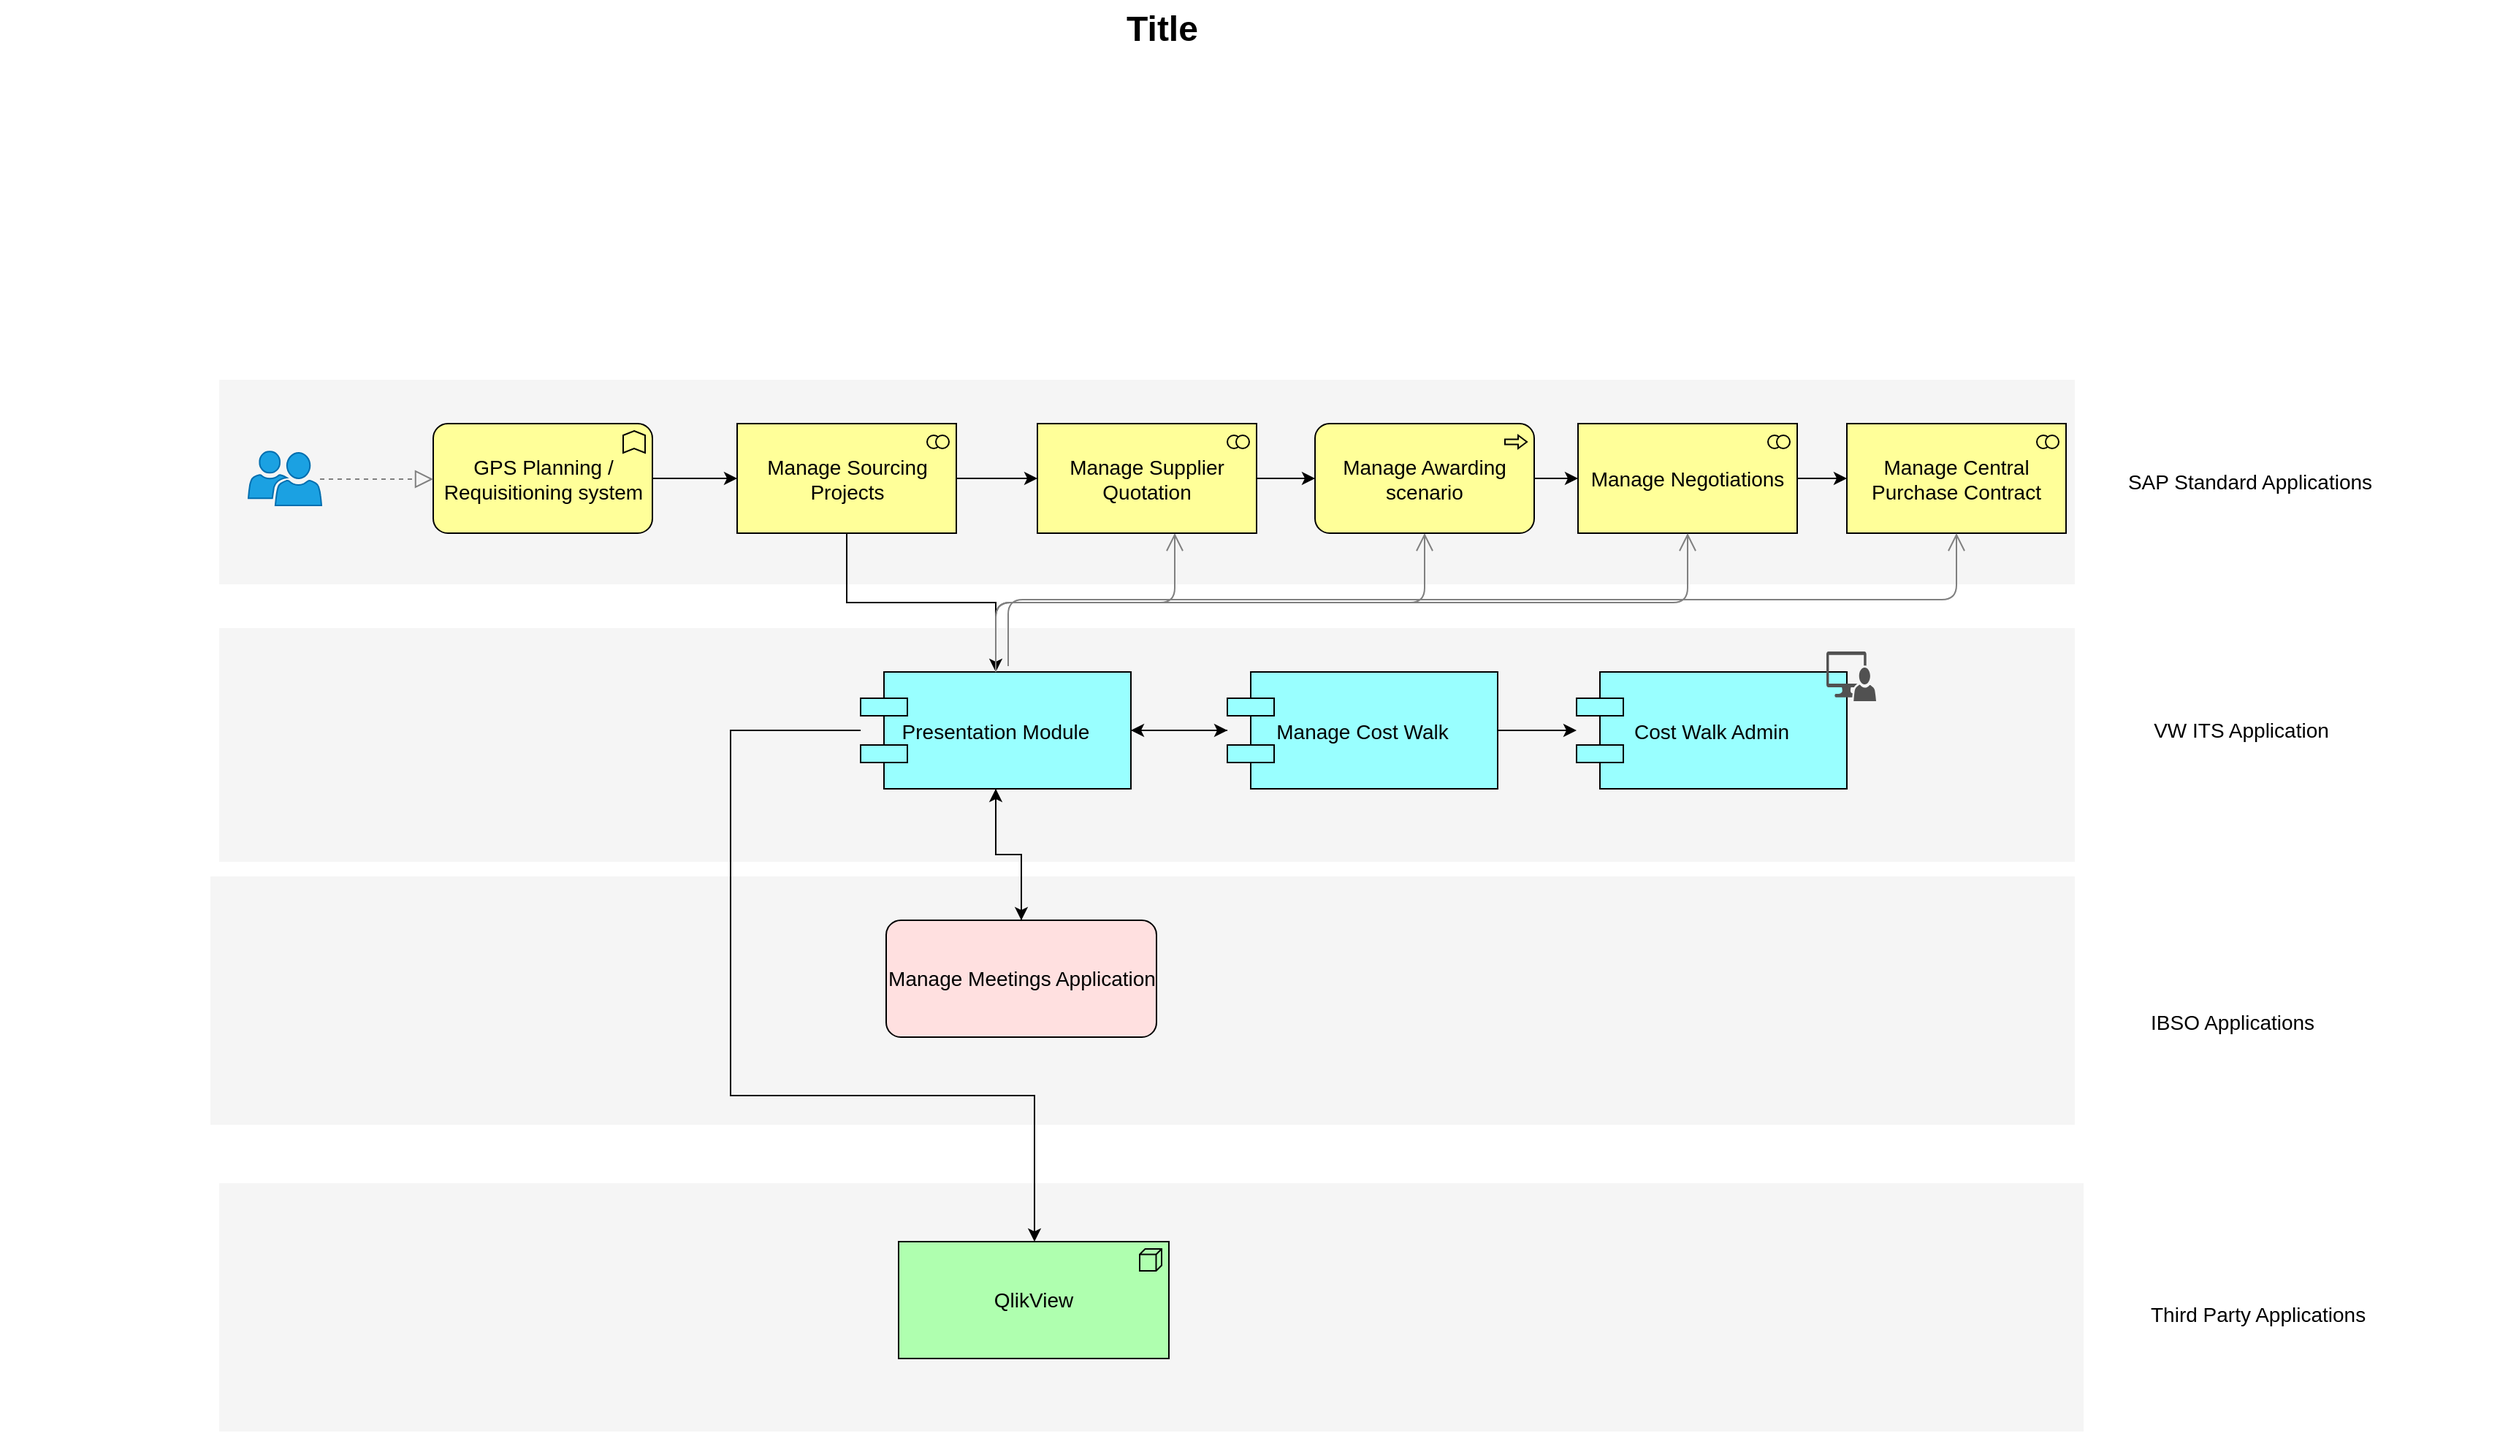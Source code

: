 <mxfile version="20.8.20" type="github">
  <diagram id="6I0OCvxSQrVGMHxT2VVA" name="Page-1">
    <mxGraphModel dx="1222" dy="622" grid="1" gridSize="10" guides="1" tooltips="1" connect="1" arrows="1" fold="1" page="1" pageScale="1" pageWidth="850" pageHeight="1100" math="0" shadow="0">
      <root>
        <mxCell id="0" />
        <mxCell id="1" parent="0" />
        <mxCell id="7UUjsC7Q4RNFVUzlqdIs-39" value="" style="whiteSpace=wrap;html=1;strokeColor=none;strokeWidth=1;fillColor=#f5f5f5;fontSize=14;" vertex="1" parent="1">
          <mxGeometry x="200" y="880" width="1276" height="170" as="geometry" />
        </mxCell>
        <mxCell id="dKdSaXE48SgPbhcamS2K-30" value="" style="whiteSpace=wrap;html=1;strokeColor=none;strokeWidth=1;fillColor=#f5f5f5;fontSize=14;" parent="1" vertex="1">
          <mxGeometry x="194" y="670" width="1276" height="170" as="geometry" />
        </mxCell>
        <mxCell id="dKdSaXE48SgPbhcamS2K-31" value="" style="whiteSpace=wrap;html=1;strokeColor=none;strokeWidth=1;fillColor=#f5f5f5;fontSize=14;" parent="1" vertex="1">
          <mxGeometry x="200" y="500" width="1270" height="160" as="geometry" />
        </mxCell>
        <mxCell id="dKdSaXE48SgPbhcamS2K-32" value="" style="whiteSpace=wrap;html=1;strokeColor=none;strokeWidth=1;fillColor=#f5f5f5;fontSize=14;" parent="1" vertex="1">
          <mxGeometry x="200" y="330" width="1270" height="140" as="geometry" />
        </mxCell>
        <mxCell id="7UUjsC7Q4RNFVUzlqdIs-35" style="edgeStyle=orthogonalEdgeStyle;rounded=0;orthogonalLoop=1;jettySize=auto;html=1;fontSize=14;" edge="1" parent="1" source="dKdSaXE48SgPbhcamS2K-47" target="7UUjsC7Q4RNFVUzlqdIs-34">
          <mxGeometry relative="1" as="geometry" />
        </mxCell>
        <mxCell id="7UUjsC7Q4RNFVUzlqdIs-37" value="" style="edgeStyle=orthogonalEdgeStyle;rounded=0;orthogonalLoop=1;jettySize=auto;html=1;fontSize=14;" edge="1" parent="1" source="dKdSaXE48SgPbhcamS2K-47" target="7UUjsC7Q4RNFVUzlqdIs-26">
          <mxGeometry relative="1" as="geometry" />
        </mxCell>
        <mxCell id="dKdSaXE48SgPbhcamS2K-47" value="Presentation Module" style="shape=component;align=center;fillColor=#99ffff;gradientColor=none;fontSize=14;" parent="1" vertex="1">
          <mxGeometry x="639" y="530" width="185" height="80" as="geometry" />
        </mxCell>
        <mxCell id="dKdSaXE48SgPbhcamS2K-50" style="edgeStyle=elbowEdgeStyle;rounded=1;elbow=vertical;html=1;startSize=10;endArrow=open;endFill=0;endSize=10;jettySize=auto;orthogonalLoop=1;strokeColor=#808080;fontSize=14;exitX=0.5;exitY=0;exitDx=0;exitDy=0;" parent="1" source="dKdSaXE48SgPbhcamS2K-47" edge="1">
          <mxGeometry relative="1" as="geometry">
            <mxPoint x="854" y="510" as="sourcePoint" />
            <mxPoint x="854" y="435" as="targetPoint" />
          </mxGeometry>
        </mxCell>
        <mxCell id="7UUjsC7Q4RNFVUzlqdIs-42" style="edgeStyle=orthogonalEdgeStyle;rounded=0;orthogonalLoop=1;jettySize=auto;html=1;fontSize=14;" edge="1" parent="1" source="dKdSaXE48SgPbhcamS2K-47" target="7UUjsC7Q4RNFVUzlqdIs-41">
          <mxGeometry relative="1" as="geometry">
            <Array as="points">
              <mxPoint x="550" y="570" />
              <mxPoint x="550" y="820" />
              <mxPoint x="758" y="820" />
            </Array>
          </mxGeometry>
        </mxCell>
        <mxCell id="dKdSaXE48SgPbhcamS2K-52" style="edgeStyle=elbowEdgeStyle;rounded=1;elbow=vertical;html=1;startSize=10;endArrow=open;endFill=0;endSize=10;jettySize=auto;orthogonalLoop=1;strokeColor=#808080;fontSize=14;exitX=0.5;exitY=0;exitDx=0;exitDy=0;" parent="1" source="dKdSaXE48SgPbhcamS2K-47" target="dKdSaXE48SgPbhcamS2K-57" edge="1">
          <mxGeometry relative="1" as="geometry">
            <mxPoint x="1061.5" y="510" as="sourcePoint" />
          </mxGeometry>
        </mxCell>
        <mxCell id="7UUjsC7Q4RNFVUzlqdIs-1" style="edgeStyle=orthogonalEdgeStyle;rounded=0;orthogonalLoop=1;jettySize=auto;html=1;entryX=0;entryY=0.5;entryDx=0;entryDy=0;entryPerimeter=0;" edge="1" parent="1" source="dKdSaXE48SgPbhcamS2K-54" target="dKdSaXE48SgPbhcamS2K-55">
          <mxGeometry relative="1" as="geometry" />
        </mxCell>
        <mxCell id="dKdSaXE48SgPbhcamS2K-54" value="GPS Planning / Requisitioning system" style="html=1;whiteSpace=wrap;fillColor=#ffff99;shape=mxgraph.archimate3.application;appType=func;archiType=rounded;fontSize=14;" parent="1" vertex="1">
          <mxGeometry x="346.5" y="360" width="150" height="75" as="geometry" />
        </mxCell>
        <mxCell id="7UUjsC7Q4RNFVUzlqdIs-8" value="" style="edgeStyle=orthogonalEdgeStyle;rounded=0;orthogonalLoop=1;jettySize=auto;html=1;" edge="1" parent="1" source="dKdSaXE48SgPbhcamS2K-55" target="7UUjsC7Q4RNFVUzlqdIs-7">
          <mxGeometry relative="1" as="geometry" />
        </mxCell>
        <mxCell id="7UUjsC7Q4RNFVUzlqdIs-23" value="" style="edgeStyle=orthogonalEdgeStyle;rounded=0;orthogonalLoop=1;jettySize=auto;html=1;entryX=0.5;entryY=0;entryDx=0;entryDy=0;" edge="1" parent="1" source="dKdSaXE48SgPbhcamS2K-55" target="dKdSaXE48SgPbhcamS2K-47">
          <mxGeometry relative="1" as="geometry" />
        </mxCell>
        <mxCell id="dKdSaXE48SgPbhcamS2K-55" value="Manage Sourcing Projects" style="html=1;whiteSpace=wrap;fillColor=#ffff99;shape=mxgraph.archimate3.application;appType=collab;archiType=square;fontSize=14;" parent="1" vertex="1">
          <mxGeometry x="554.5" y="360" width="150" height="75" as="geometry" />
        </mxCell>
        <mxCell id="7UUjsC7Q4RNFVUzlqdIs-17" value="" style="edgeStyle=orthogonalEdgeStyle;rounded=0;orthogonalLoop=1;jettySize=auto;html=1;" edge="1" parent="1" source="dKdSaXE48SgPbhcamS2K-57" target="7UUjsC7Q4RNFVUzlqdIs-16">
          <mxGeometry relative="1" as="geometry" />
        </mxCell>
        <mxCell id="dKdSaXE48SgPbhcamS2K-57" value="Manage Awarding scenario" style="html=1;whiteSpace=wrap;fillColor=#ffff99;shape=mxgraph.archimate3.application;appType=proc;archiType=rounded;fontSize=14;" parent="1" vertex="1">
          <mxGeometry x="950" y="360" width="150" height="75" as="geometry" />
        </mxCell>
        <mxCell id="dKdSaXE48SgPbhcamS2K-58" value="IBSO Applications" style="text;html=1;strokeColor=none;fillColor=none;align=left;verticalAlign=middle;whiteSpace=wrap;fontSize=14;" parent="1" vertex="1">
          <mxGeometry x="1520" y="760" width="240" height="20" as="geometry" />
        </mxCell>
        <mxCell id="dKdSaXE48SgPbhcamS2K-59" value="VW ITS Application" style="text;html=1;strokeColor=none;fillColor=none;align=center;verticalAlign=middle;whiteSpace=wrap;fontSize=14;" parent="1" vertex="1">
          <mxGeometry x="1464" y="560" width="240" height="20" as="geometry" />
        </mxCell>
        <mxCell id="dKdSaXE48SgPbhcamS2K-60" value="SAP Standard Applications" style="text;html=1;strokeColor=none;fillColor=none;align=center;verticalAlign=middle;whiteSpace=wrap;fontSize=14;" parent="1" vertex="1">
          <mxGeometry x="1470" y="390" width="240" height="20" as="geometry" />
        </mxCell>
        <mxCell id="dKdSaXE48SgPbhcamS2K-61" style="edgeStyle=elbowEdgeStyle;rounded=1;elbow=vertical;html=1;dashed=1;startSize=10;endArrow=block;endFill=0;endSize=10;jettySize=auto;orthogonalLoop=1;strokeColor=#808080;fontSize=14;" parent="1" target="dKdSaXE48SgPbhcamS2K-54" edge="1">
          <mxGeometry relative="1" as="geometry">
            <mxPoint x="269" y="398" as="sourcePoint" />
          </mxGeometry>
        </mxCell>
        <mxCell id="dKdSaXE48SgPbhcamS2K-63" value="Title" style="text;strokeColor=none;fillColor=none;html=1;fontSize=24;fontStyle=1;verticalAlign=middle;align=center;" parent="1" vertex="1">
          <mxGeometry x="50" y="70" width="1590" height="40" as="geometry" />
        </mxCell>
        <mxCell id="7UUjsC7Q4RNFVUzlqdIs-4" value="" style="sketch=0;pointerEvents=1;shadow=0;dashed=0;html=1;strokeColor=#006EAF;labelPosition=center;verticalLabelPosition=bottom;verticalAlign=top;align=center;fillColor=#1ba1e2;shape=mxgraph.mscae.intune.user_group;fontColor=#ffffff;" vertex="1" parent="1">
          <mxGeometry x="220" y="379" width="50" height="37" as="geometry" />
        </mxCell>
        <mxCell id="7UUjsC7Q4RNFVUzlqdIs-9" value="" style="edgeStyle=orthogonalEdgeStyle;rounded=0;orthogonalLoop=1;jettySize=auto;html=1;" edge="1" parent="1" source="7UUjsC7Q4RNFVUzlqdIs-7" target="dKdSaXE48SgPbhcamS2K-57">
          <mxGeometry relative="1" as="geometry" />
        </mxCell>
        <mxCell id="7UUjsC7Q4RNFVUzlqdIs-7" value="Manage Supplier Quotation" style="html=1;whiteSpace=wrap;fillColor=#ffff99;shape=mxgraph.archimate3.application;appType=collab;archiType=square;fontSize=14;" vertex="1" parent="1">
          <mxGeometry x="760" y="360" width="150" height="75" as="geometry" />
        </mxCell>
        <mxCell id="7UUjsC7Q4RNFVUzlqdIs-10" value="Manage Central Purchase Contract" style="html=1;whiteSpace=wrap;fillColor=#ffff99;shape=mxgraph.archimate3.application;appType=collab;archiType=square;fontSize=14;" vertex="1" parent="1">
          <mxGeometry x="1314" y="360" width="150" height="75" as="geometry" />
        </mxCell>
        <mxCell id="7UUjsC7Q4RNFVUzlqdIs-18" value="" style="edgeStyle=orthogonalEdgeStyle;rounded=0;orthogonalLoop=1;jettySize=auto;html=1;" edge="1" parent="1" source="7UUjsC7Q4RNFVUzlqdIs-16" target="7UUjsC7Q4RNFVUzlqdIs-10">
          <mxGeometry relative="1" as="geometry" />
        </mxCell>
        <mxCell id="7UUjsC7Q4RNFVUzlqdIs-16" value="Manage Negotiations" style="html=1;whiteSpace=wrap;fillColor=#ffff99;shape=mxgraph.archimate3.application;appType=collab;archiType=square;fontSize=14;" vertex="1" parent="1">
          <mxGeometry x="1130" y="360" width="150" height="75" as="geometry" />
        </mxCell>
        <mxCell id="7UUjsC7Q4RNFVUzlqdIs-21" style="edgeStyle=elbowEdgeStyle;rounded=1;elbow=vertical;html=1;startSize=10;endArrow=open;endFill=0;endSize=10;jettySize=auto;orthogonalLoop=1;strokeColor=#808080;fontSize=14;entryX=0.5;entryY=1;entryDx=0;entryDy=0;entryPerimeter=0;exitX=0.5;exitY=0;exitDx=0;exitDy=0;" edge="1" parent="1" source="dKdSaXE48SgPbhcamS2K-47" target="7UUjsC7Q4RNFVUzlqdIs-16">
          <mxGeometry relative="1" as="geometry">
            <mxPoint x="820" y="510" as="sourcePoint" />
            <mxPoint x="1148" y="490" as="targetPoint" />
          </mxGeometry>
        </mxCell>
        <mxCell id="7UUjsC7Q4RNFVUzlqdIs-24" style="edgeStyle=elbowEdgeStyle;rounded=1;elbow=vertical;html=1;startSize=10;endArrow=open;endFill=0;endSize=10;jettySize=auto;orthogonalLoop=1;strokeColor=#808080;fontSize=14;entryX=0.5;entryY=1;entryDx=0;entryDy=0;entryPerimeter=0;" edge="1" parent="1" target="7UUjsC7Q4RNFVUzlqdIs-10">
          <mxGeometry relative="1" as="geometry">
            <mxPoint x="740" y="526" as="sourcePoint" />
            <mxPoint x="1333" y="522.5" as="targetPoint" />
          </mxGeometry>
        </mxCell>
        <mxCell id="7UUjsC7Q4RNFVUzlqdIs-25" value="" style="shape=image;html=1;verticalAlign=top;verticalLabelPosition=bottom;labelBackgroundColor=#ffffff;imageAspect=0;aspect=fixed;image=https://cdn0.iconfinder.com/data/icons/business-startup-10/50/22-128.png;fillStyle=solid;" vertex="1" parent="1">
          <mxGeometry x="815" y="516" width="34" height="34" as="geometry" />
        </mxCell>
        <mxCell id="7UUjsC7Q4RNFVUzlqdIs-31" value="" style="edgeStyle=orthogonalEdgeStyle;rounded=0;orthogonalLoop=1;jettySize=auto;html=1;" edge="1" parent="1" source="7UUjsC7Q4RNFVUzlqdIs-26" target="7UUjsC7Q4RNFVUzlqdIs-30">
          <mxGeometry relative="1" as="geometry" />
        </mxCell>
        <mxCell id="7UUjsC7Q4RNFVUzlqdIs-38" style="edgeStyle=orthogonalEdgeStyle;rounded=0;orthogonalLoop=1;jettySize=auto;html=1;fontSize=14;" edge="1" parent="1" source="7UUjsC7Q4RNFVUzlqdIs-26" target="dKdSaXE48SgPbhcamS2K-47">
          <mxGeometry relative="1" as="geometry" />
        </mxCell>
        <mxCell id="7UUjsC7Q4RNFVUzlqdIs-26" value="Manage Cost Walk" style="shape=component;align=center;fillColor=#99ffff;gradientColor=none;fontSize=14;" vertex="1" parent="1">
          <mxGeometry x="890" y="530" width="185" height="80" as="geometry" />
        </mxCell>
        <mxCell id="7UUjsC7Q4RNFVUzlqdIs-29" value="" style="shape=image;html=1;verticalAlign=top;verticalLabelPosition=bottom;labelBackgroundColor=#ffffff;imageAspect=0;aspect=fixed;image=https://cdn4.iconfinder.com/data/icons/success-filloutline/64/board-stats-report-presentation-diagram-128.png;fillStyle=solid;" vertex="1" parent="1">
          <mxGeometry x="1060" y="516" width="34" height="34" as="geometry" />
        </mxCell>
        <mxCell id="7UUjsC7Q4RNFVUzlqdIs-30" value="Cost Walk Admin" style="shape=component;align=center;fillColor=#99ffff;gradientColor=none;fontSize=14;" vertex="1" parent="1">
          <mxGeometry x="1129" y="530" width="185" height="80" as="geometry" />
        </mxCell>
        <mxCell id="7UUjsC7Q4RNFVUzlqdIs-32" value="" style="sketch=0;pointerEvents=1;shadow=0;dashed=0;html=1;strokeColor=none;labelPosition=center;verticalLabelPosition=bottom;verticalAlign=top;align=center;fillColor=#515151;shape=mxgraph.mscae.system_center.admin_console;fillStyle=solid;" vertex="1" parent="1">
          <mxGeometry x="1300" y="516" width="34" height="34" as="geometry" />
        </mxCell>
        <mxCell id="7UUjsC7Q4RNFVUzlqdIs-36" style="edgeStyle=orthogonalEdgeStyle;rounded=0;orthogonalLoop=1;jettySize=auto;html=1;entryX=0.5;entryY=1;entryDx=0;entryDy=0;fontSize=14;" edge="1" parent="1" source="7UUjsC7Q4RNFVUzlqdIs-34" target="dKdSaXE48SgPbhcamS2K-47">
          <mxGeometry relative="1" as="geometry" />
        </mxCell>
        <mxCell id="7UUjsC7Q4RNFVUzlqdIs-34" value="&lt;font style=&quot;font-size: 14px;&quot;&gt;Manage Meetings Application&lt;/font&gt;" style="html=1;outlineConnect=0;whiteSpace=wrap;fillColor=#FFE0E0;shape=mxgraph.archimate3.application;archiType=rounded;fillStyle=solid;" vertex="1" parent="1">
          <mxGeometry x="656.5" y="700" width="185" height="80" as="geometry" />
        </mxCell>
        <mxCell id="7UUjsC7Q4RNFVUzlqdIs-40" value="Third Party Applications" style="text;html=1;strokeColor=none;fillColor=none;align=left;verticalAlign=middle;whiteSpace=wrap;fontSize=14;" vertex="1" parent="1">
          <mxGeometry x="1520" y="960" width="240" height="20" as="geometry" />
        </mxCell>
        <mxCell id="7UUjsC7Q4RNFVUzlqdIs-41" value="QlikView" style="html=1;outlineConnect=0;whiteSpace=wrap;fillColor=#AFFFAF;shape=mxgraph.archimate3.application;appType=node;archiType=square;fillStyle=solid;fontSize=14;" vertex="1" parent="1">
          <mxGeometry x="665" y="920" width="185" height="80" as="geometry" />
        </mxCell>
      </root>
    </mxGraphModel>
  </diagram>
</mxfile>
